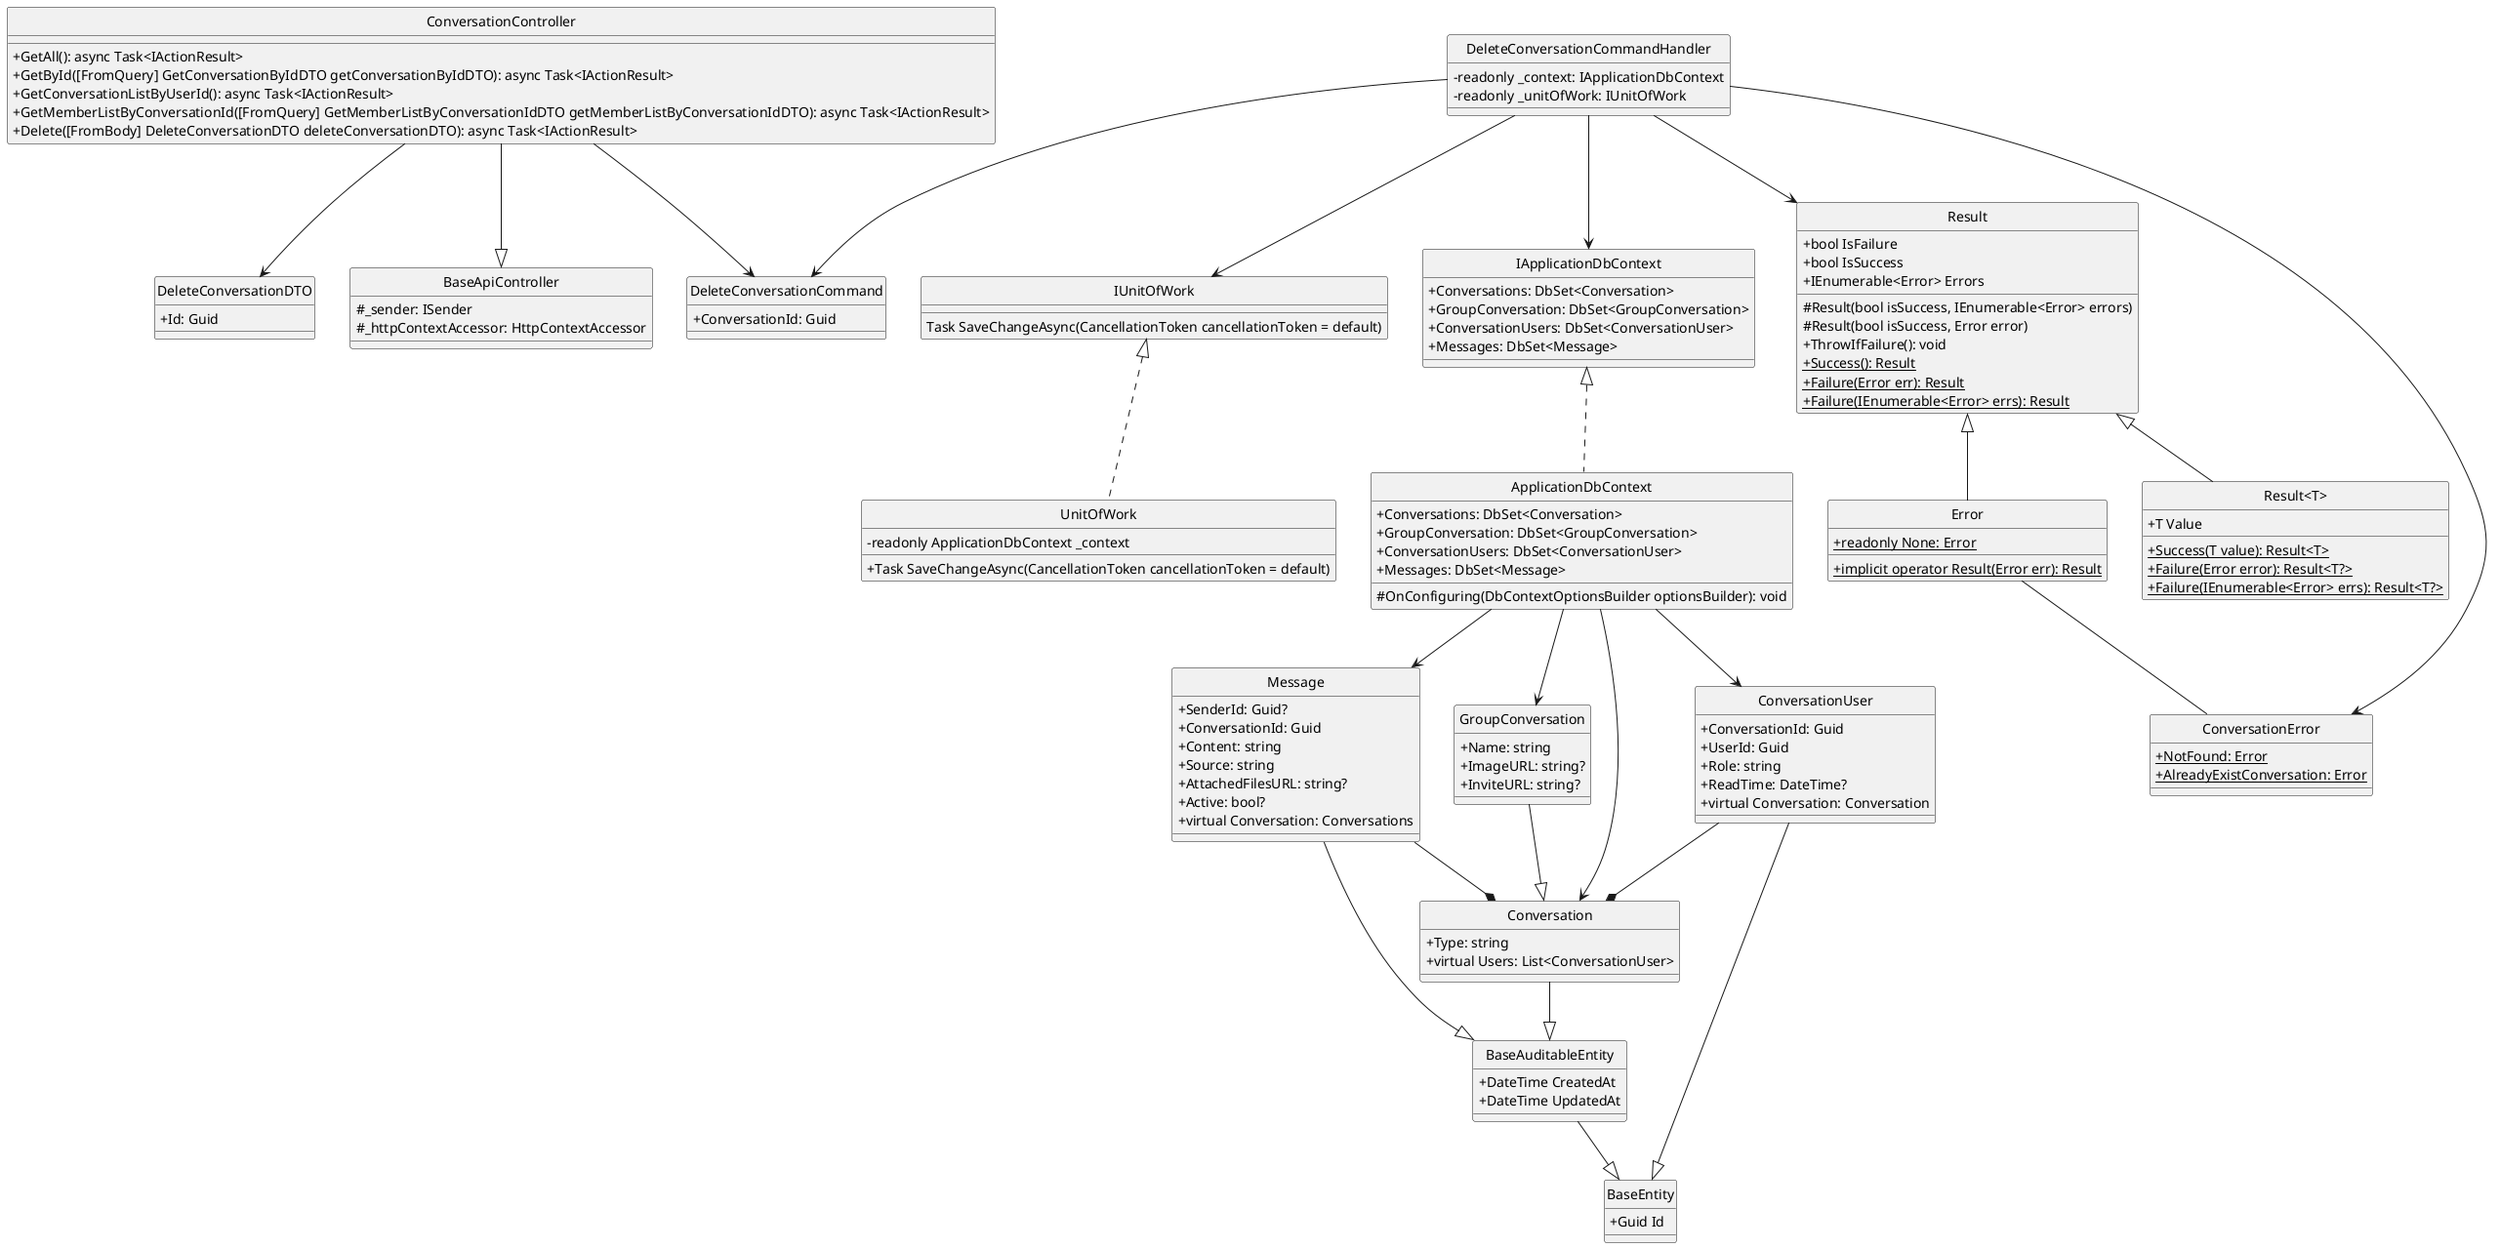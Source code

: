 @startuml 
hide circle
skinparam classAttributeIconSize 0

class BaseApiController {
    #_sender: ISender
    #_httpContextAccessor: HttpContextAccessor
}

class ConversationController {
    +GetAll(): async Task<IActionResult>
    +GetById([FromQuery] GetConversationByIdDTO getConversationByIdDTO): async Task<IActionResult>
    +GetConversationListByUserId(): async Task<IActionResult>
    +GetMemberListByConversationId([FromQuery] GetMemberListByConversationIdDTO getMemberListByConversationIdDTO): async Task<IActionResult>
    +Delete([FromBody] DeleteConversationDTO deleteConversationDTO): async Task<IActionResult>
}

class DeleteConversationCommand{
    +ConversationId: Guid
}

class DeleteConversationCommandHandler{
    -readonly _context: IApplicationDbContext
    -readonly _unitOfWork: IUnitOfWork
}

class IApplicationDbContext {
    +Conversations: DbSet<Conversation>
    +GroupConversation: DbSet<GroupConversation>
    +ConversationUsers: DbSet<ConversationUser>
    +Messages: DbSet<Message>
}

class ApplicationDbContext {
    +Conversations: DbSet<Conversation>
    +GroupConversation: DbSet<GroupConversation>
    +ConversationUsers: DbSet<ConversationUser>
    +Messages: DbSet<Message>
    #OnConfiguring(DbContextOptionsBuilder optionsBuilder): void
}

class Result {
    +bool IsFailure
    +bool IsSuccess
    +IEnumerable<Error> Errors
    #Result(bool isSuccess, IEnumerable<Error> errors)
    #Result(bool isSuccess, Error error)
    +ThrowIfFailure(): void
    {static} +Success(): Result
    {static} +Failure(Error err): Result
    {static} +Failure(IEnumerable<Error> errs): Result
}

class "Result<T>" {
    +T Value
    {static} +Success(T value): Result<T>
    {static} +Failure(Error error): Result<T?>
    {static} +Failure(IEnumerable<Error> errs): Result<T?>
}

class Error {
    {static} +readonly None: Error
    {static} +implicit operator Result(Error err): Result
}

class DeleteConversationDTO{
    +Id: Guid
}


class IUnitOfWork {
    Task SaveChangeAsync(CancellationToken cancellationToken = default)
}

class UnitOfWork {
    -readonly ApplicationDbContext _context
    +Task SaveChangeAsync(CancellationToken cancellationToken = default)
}

class ConversationError{
    {static} +NotFound: Error
    {static} +AlreadyExistConversation: Error
}

class BaseEntity {
    +Guid Id
}

class BaseAuditableEntity{
    +DateTime CreatedAt
    +DateTime UpdatedAt
}

class Conversation {
    +Type: string
    +virtual Users: List<ConversationUser>
}

class GroupConversation {
    +Name: string
    +ImageURL: string?
    +InviteURL: string?
}

class ConversationUser {
    +ConversationId: Guid
    +UserId: Guid
    +Role: string
    +ReadTime: DateTime?
    +virtual Conversation: Conversation
}

class Message {
    +SenderId: Guid?
    +ConversationId: Guid
    +Content: string
    +Source: string
    +AttachedFilesURL: string?
    +Active: bool?
    +virtual Conversation: Conversations
}

ConversationController --|> BaseApiController
ConversationController --> DeleteConversationCommand

ConversationController --> DeleteConversationDTO

DeleteConversationCommandHandler --> DeleteConversationCommand
DeleteConversationCommandHandler --> Result
DeleteConversationCommandHandler --> IUnitOfWork
DeleteConversationCommandHandler --> IApplicationDbContext
DeleteConversationCommandHandler --> ConversationError


IUnitOfWork <|.. UnitOfWork
IApplicationDbContext <|.. ApplicationDbContext
Result <|-- Error
Result <|-- "Result<T>"

Error -- ConversationError

ApplicationDbContext --> Conversation
ApplicationDbContext --> GroupConversation
ApplicationDbContext --> ConversationUser
ApplicationDbContext --> Message

Conversation --|> BaseAuditableEntity
GroupConversation --|> Conversation
ConversationUser --|> BaseEntity
ConversationUser --* Conversation
Message --|> BaseAuditableEntity
Message --* Conversation
BaseAuditableEntity --|> BaseEntity
@enduml